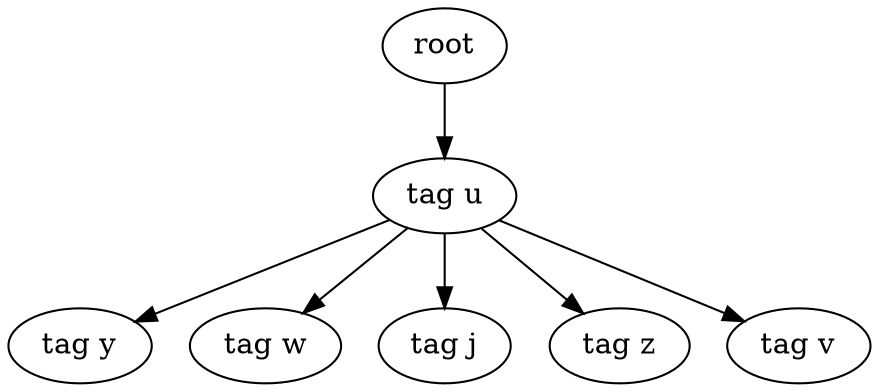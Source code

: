 digraph Tree{
0[label="root"];
0->00
00[label="tag u"];
00->000
000[label="tag y"];
00->001
001[label="tag w"];
00->002
002[label="tag j"];
00->003
003[label="tag z"];
00->004
004[label="tag v"];
}
